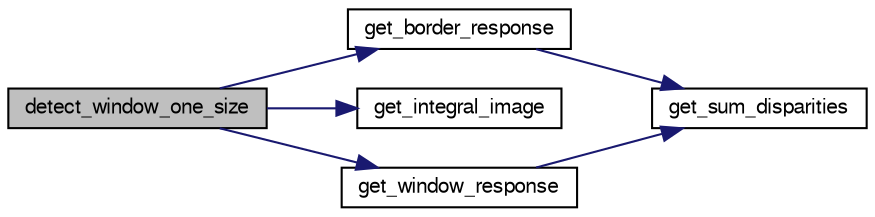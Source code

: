 digraph "detect_window_one_size"
{
  edge [fontname="FreeSans",fontsize="10",labelfontname="FreeSans",labelfontsize="10"];
  node [fontname="FreeSans",fontsize="10",shape=record];
  rankdir="LR";
  Node1 [label="detect_window_one_size",height=0.2,width=0.4,color="black", fillcolor="grey75", style="filled", fontcolor="black"];
  Node1 -> Node2 [color="midnightblue",fontsize="10",style="solid",fontname="FreeSans"];
  Node2 [label="get_border_response",height=0.2,width=0.4,color="black", fillcolor="white", style="filled",URL="$detect__window_8c.html#a44b1391d6d18f1408ab9a17ebebd6687"];
  Node2 -> Node3 [color="midnightblue",fontsize="10",style="solid",fontname="FreeSans"];
  Node3 [label="get_sum_disparities",height=0.2,width=0.4,color="black", fillcolor="white", style="filled",URL="$detect__window_8c.html#a43d41976f62300cb900a8a43e0e1947e"];
  Node1 -> Node4 [color="midnightblue",fontsize="10",style="solid",fontname="FreeSans"];
  Node4 [label="get_integral_image",height=0.2,width=0.4,color="black", fillcolor="white", style="filled",URL="$detect__window_8c.html#aa749b2471e961c6b426b030ebc9a278d"];
  Node1 -> Node5 [color="midnightblue",fontsize="10",style="solid",fontname="FreeSans"];
  Node5 [label="get_window_response",height=0.2,width=0.4,color="black", fillcolor="white", style="filled",URL="$detect__window_8c.html#ae7f2c9f25beb12d41e3169a2785d794a"];
  Node5 -> Node3 [color="midnightblue",fontsize="10",style="solid",fontname="FreeSans"];
}
